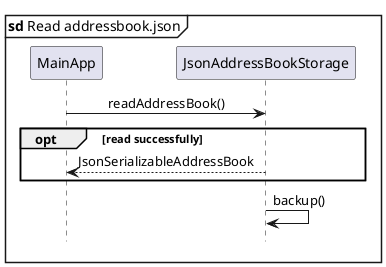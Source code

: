 @startuml
'https://plantuml.com/sequence-diagram

mainframe **sd** Read addressbook.json
hide footbox

skinparam Sequence {
    MessageAlign center
    BoxFontSize 15
    BoxPadding 0
    BoxFontColor #FFFFFF
    FontName Arial
}
Participant "MainApp" as main
Participant "JsonAddressBookStorage" as storage

main -> storage: readAddressBook()


opt read successfully
storage --> main: JsonSerializableAddressBook
end

storage -> storage: backup()


@enduml
